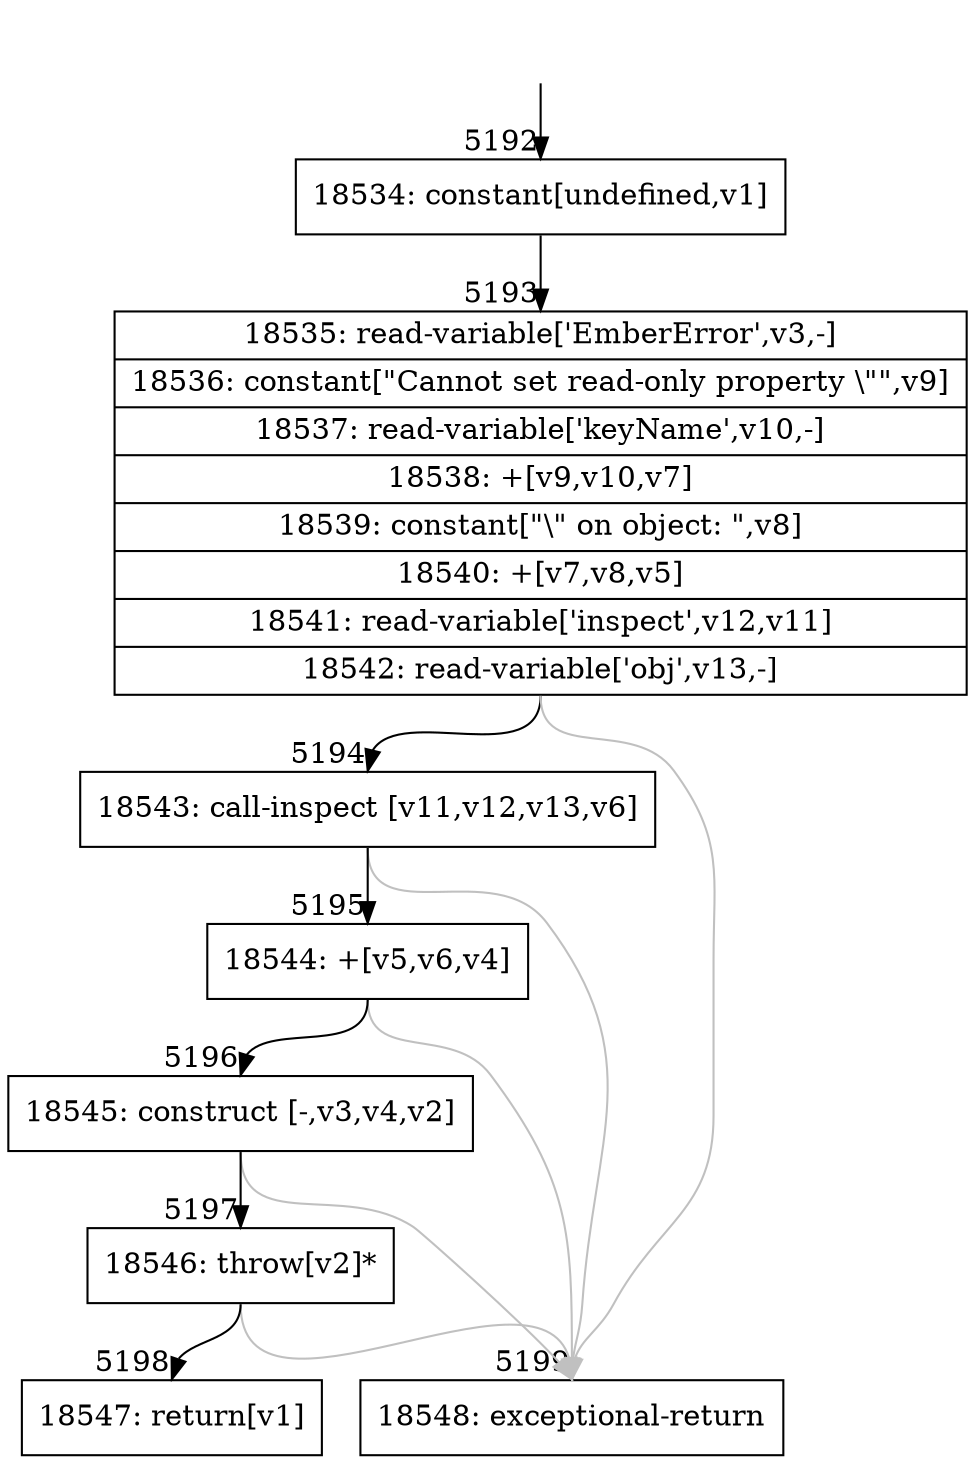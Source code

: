digraph {
rankdir="TD"
BB_entry414[shape=none,label=""];
BB_entry414 -> BB5192 [tailport=s, headport=n, headlabel="    5192"]
BB5192 [shape=record label="{18534: constant[undefined,v1]}" ] 
BB5192 -> BB5193 [tailport=s, headport=n, headlabel="      5193"]
BB5193 [shape=record label="{18535: read-variable['EmberError',v3,-]|18536: constant[\"Cannot set read-only property \\\"\",v9]|18537: read-variable['keyName',v10,-]|18538: +[v9,v10,v7]|18539: constant[\"\\\" on object: \",v8]|18540: +[v7,v8,v5]|18541: read-variable['inspect',v12,v11]|18542: read-variable['obj',v13,-]}" ] 
BB5193 -> BB5194 [tailport=s, headport=n, headlabel="      5194"]
BB5193 -> BB5199 [tailport=s, headport=n, color=gray, headlabel="      5199"]
BB5194 [shape=record label="{18543: call-inspect [v11,v12,v13,v6]}" ] 
BB5194 -> BB5195 [tailport=s, headport=n, headlabel="      5195"]
BB5194 -> BB5199 [tailport=s, headport=n, color=gray]
BB5195 [shape=record label="{18544: +[v5,v6,v4]}" ] 
BB5195 -> BB5196 [tailport=s, headport=n, headlabel="      5196"]
BB5195 -> BB5199 [tailport=s, headport=n, color=gray]
BB5196 [shape=record label="{18545: construct [-,v3,v4,v2]}" ] 
BB5196 -> BB5197 [tailport=s, headport=n, headlabel="      5197"]
BB5196 -> BB5199 [tailport=s, headport=n, color=gray]
BB5197 [shape=record label="{18546: throw[v2]*}" ] 
BB5197 -> BB5198 [tailport=s, headport=n, headlabel="      5198"]
BB5197 -> BB5199 [tailport=s, headport=n, color=gray]
BB5198 [shape=record label="{18547: return[v1]}" ] 
BB5199 [shape=record label="{18548: exceptional-return}" ] 
//#$~ 9486
}
